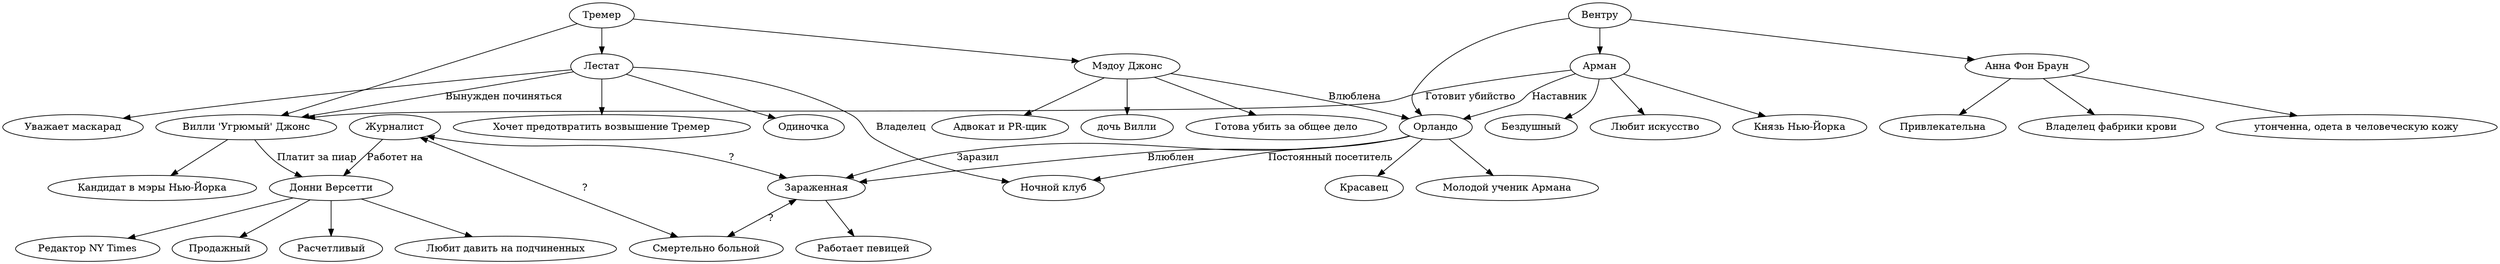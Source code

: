 digraph
{
	//Игроки
	"Журналист"
	"Зараженная" -> "Работает певицей"
	"Смертельно больной"
	
	//Организации
	"Вентру"
	"Тремер"

	//НПС
	"Арман"
	"Анна Фон Браун"
	"Орландо"
	"Донни Версетти"
	"Вилли 'Угрюмый' Джонс"
	"Лестат"
	"Мэдоу Джонс"

	//Места

	"Ночной клуб"

	//Описываем НПС и их аспекты

subgraph ventru
	{
		"Вентру" -> "Арман"
		"Вентру" -> "Орландо"
		"Вентру" -> "Анна Фон Браун"
	}

subgraph tremer
	{
		"Тремер" -> "Вилли 'Угрюмый' Джонс" 
		"Тремер" -> "Лестат"
		"Тремер" -> "Мэдоу Джонс"
	}
subgraph arman
	{
		"Арман" -> "Князь Нью-Йорка"
		"Арман" -> "Бездушный"
		"Арман" -> "Любит искусство"
	}
subgraph annafonbraun
	{
		"Анна Фон Браун" -> "Владелец фабрики крови"
		"Анна Фон Браун" -> "утонченна, одета в человеческую кожу"
		"Анна Фон Браун" -> "Привлекательна"
	}
subgraph orlando
	{
		"Орландо" -> "Красавец"
		"Орландо" -> "Молодой ученик Армана"
	}
subgraph donniversetti
	{
		"Донни Версетти" -> "Редактор NY Times"
		"Донни Версетти" -> "Продажный"
		"Донни Версетти" -> "Расчетливый"
		"Донни Версетти" -> "Любит давить на подчиненных"
	}
subgraph villijons
	{
		"Вилли 'Угрюмый' Джонс" -> "Кандидат в мэры Нью-Йорка"
	}
subgraph lestat
	{
		"Лестат" -> "Одиночка"
		"Лестат" -> "Уважает маскарад"
		"Лестат" -> "Хочет предотвратить возвышение Тремер"
	}
subgraph medowjons
	{
		"Мэдоу Джонс" -> "Адвокат и PR-щик"
		"Мэдоу Джонс" -> "дочь Вилли"
		"Мэдоу Джонс" -> "Готова убить за общее дело"
	}

	//Описываем отношения между НПС

subgraph players
	{
		"Журналист" -> "Зараженная" [dir=both label="?"]
		"Зараженная" -> "Смертельно больной" [dir=both label="?"]
		"Смертельно больной" -> "Журналист" [dir=both label="?"]
	}

	"Журналист" -> "Донни Версетти" [label="Работет на"]

	"Арман" -> "Вилли 'Угрюмый' Джонс" [label="Готовит убийство"]
	"Арман" -> "Орландо" [label="Наставник"]

	"Мэдоу Джонс" -> "Орландо" [label="Влюблена"]

	"Орландо" -> "Зараженная" [label="Заразил"]
	"Орландо" -> "Зараженная" [label="Влюблен"]
	"Орландо" -> "Ночной клуб" [label="Постоянный посетитель"]

	"Лестат" -> "Ночной клуб" [label="Владелец"]
	"Лестат" -> "Вилли 'Угрюмый' Джонс" [label="Вынужден починяться"]
	
	"Вилли 'Угрюмый' Джонс" -> "Донни Версетти" [label="Платит за пиар"]


}